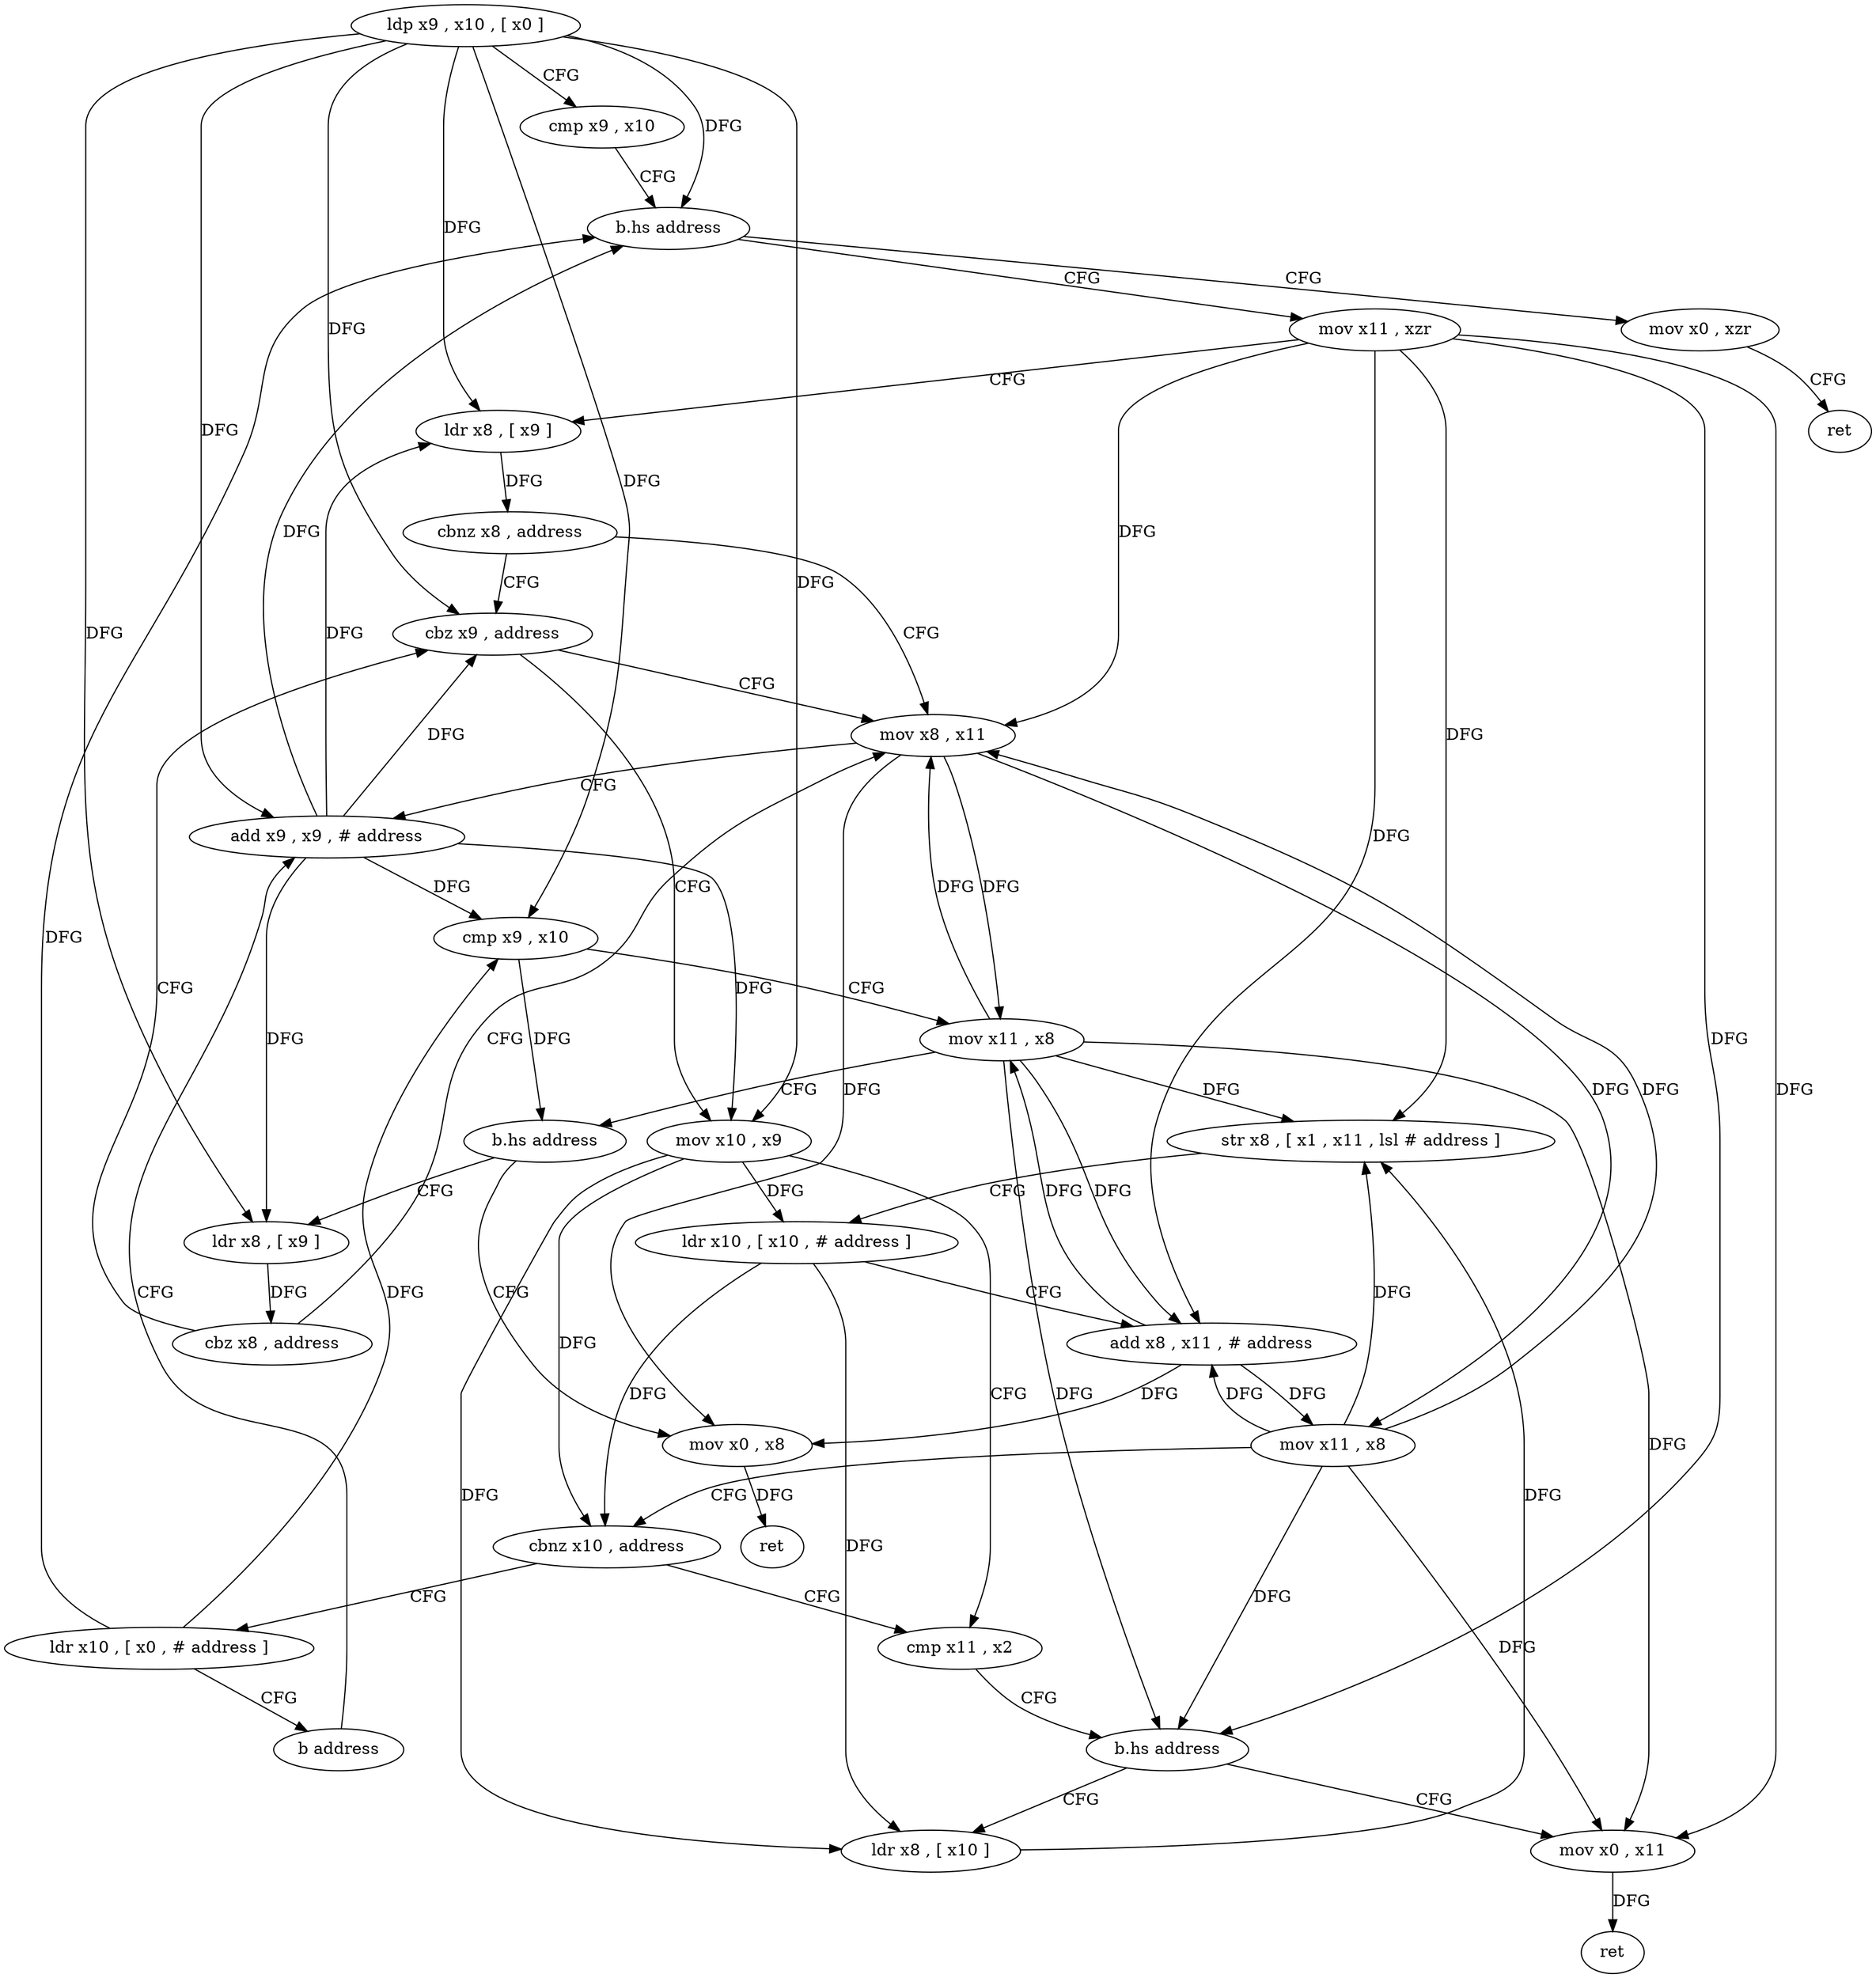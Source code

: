 digraph "func" {
"4220792" [label = "ldp x9 , x10 , [ x0 ]" ]
"4220796" [label = "cmp x9 , x10" ]
"4220800" [label = "b.hs address" ]
"4220892" [label = "mov x0 , xzr" ]
"4220804" [label = "mov x11 , xzr" ]
"4220896" [label = "ret" ]
"4220808" [label = "ldr x8 , [ x9 ]" ]
"4220812" [label = "cbnz x8 , address" ]
"4220844" [label = "cbz x9 , address" ]
"4220816" [label = "mov x8 , x11" ]
"4220848" [label = "mov x10 , x9" ]
"4220820" [label = "add x9 , x9 , # address" ]
"4220852" [label = "cmp x11 , x2" ]
"4220908" [label = "mov x0 , x8" ]
"4220912" [label = "ret" ]
"4220836" [label = "ldr x8 , [ x9 ]" ]
"4220840" [label = "cbz x8 , address" ]
"4220900" [label = "mov x0 , x11" ]
"4220904" [label = "ret" ]
"4220860" [label = "ldr x8 , [ x10 ]" ]
"4220864" [label = "str x8 , [ x1 , x11 , lsl # address ]" ]
"4220868" [label = "ldr x10 , [ x10 , # address ]" ]
"4220872" [label = "add x8 , x11 , # address" ]
"4220876" [label = "mov x11 , x8" ]
"4220880" [label = "cbnz x10 , address" ]
"4220884" [label = "ldr x10 , [ x0 , # address ]" ]
"4220856" [label = "b.hs address" ]
"4220888" [label = "b address" ]
"4220824" [label = "cmp x9 , x10" ]
"4220828" [label = "mov x11 , x8" ]
"4220832" [label = "b.hs address" ]
"4220792" -> "4220796" [ label = "CFG" ]
"4220792" -> "4220800" [ label = "DFG" ]
"4220792" -> "4220808" [ label = "DFG" ]
"4220792" -> "4220844" [ label = "DFG" ]
"4220792" -> "4220848" [ label = "DFG" ]
"4220792" -> "4220820" [ label = "DFG" ]
"4220792" -> "4220824" [ label = "DFG" ]
"4220792" -> "4220836" [ label = "DFG" ]
"4220796" -> "4220800" [ label = "CFG" ]
"4220800" -> "4220892" [ label = "CFG" ]
"4220800" -> "4220804" [ label = "CFG" ]
"4220892" -> "4220896" [ label = "CFG" ]
"4220804" -> "4220808" [ label = "CFG" ]
"4220804" -> "4220816" [ label = "DFG" ]
"4220804" -> "4220856" [ label = "DFG" ]
"4220804" -> "4220900" [ label = "DFG" ]
"4220804" -> "4220864" [ label = "DFG" ]
"4220804" -> "4220872" [ label = "DFG" ]
"4220808" -> "4220812" [ label = "DFG" ]
"4220812" -> "4220844" [ label = "CFG" ]
"4220812" -> "4220816" [ label = "CFG" ]
"4220844" -> "4220816" [ label = "CFG" ]
"4220844" -> "4220848" [ label = "CFG" ]
"4220816" -> "4220820" [ label = "CFG" ]
"4220816" -> "4220828" [ label = "DFG" ]
"4220816" -> "4220908" [ label = "DFG" ]
"4220816" -> "4220876" [ label = "DFG" ]
"4220848" -> "4220852" [ label = "CFG" ]
"4220848" -> "4220860" [ label = "DFG" ]
"4220848" -> "4220868" [ label = "DFG" ]
"4220848" -> "4220880" [ label = "DFG" ]
"4220820" -> "4220824" [ label = "DFG" ]
"4220820" -> "4220808" [ label = "DFG" ]
"4220820" -> "4220844" [ label = "DFG" ]
"4220820" -> "4220848" [ label = "DFG" ]
"4220820" -> "4220800" [ label = "DFG" ]
"4220820" -> "4220836" [ label = "DFG" ]
"4220852" -> "4220856" [ label = "CFG" ]
"4220908" -> "4220912" [ label = "DFG" ]
"4220836" -> "4220840" [ label = "DFG" ]
"4220840" -> "4220816" [ label = "CFG" ]
"4220840" -> "4220844" [ label = "CFG" ]
"4220900" -> "4220904" [ label = "DFG" ]
"4220860" -> "4220864" [ label = "DFG" ]
"4220864" -> "4220868" [ label = "CFG" ]
"4220868" -> "4220872" [ label = "CFG" ]
"4220868" -> "4220860" [ label = "DFG" ]
"4220868" -> "4220880" [ label = "DFG" ]
"4220872" -> "4220876" [ label = "DFG" ]
"4220872" -> "4220828" [ label = "DFG" ]
"4220872" -> "4220908" [ label = "DFG" ]
"4220876" -> "4220880" [ label = "CFG" ]
"4220876" -> "4220816" [ label = "DFG" ]
"4220876" -> "4220900" [ label = "DFG" ]
"4220876" -> "4220872" [ label = "DFG" ]
"4220876" -> "4220856" [ label = "DFG" ]
"4220876" -> "4220864" [ label = "DFG" ]
"4220880" -> "4220852" [ label = "CFG" ]
"4220880" -> "4220884" [ label = "CFG" ]
"4220884" -> "4220888" [ label = "CFG" ]
"4220884" -> "4220800" [ label = "DFG" ]
"4220884" -> "4220824" [ label = "DFG" ]
"4220856" -> "4220900" [ label = "CFG" ]
"4220856" -> "4220860" [ label = "CFG" ]
"4220888" -> "4220820" [ label = "CFG" ]
"4220824" -> "4220828" [ label = "CFG" ]
"4220824" -> "4220832" [ label = "DFG" ]
"4220828" -> "4220832" [ label = "CFG" ]
"4220828" -> "4220816" [ label = "DFG" ]
"4220828" -> "4220856" [ label = "DFG" ]
"4220828" -> "4220900" [ label = "DFG" ]
"4220828" -> "4220864" [ label = "DFG" ]
"4220828" -> "4220872" [ label = "DFG" ]
"4220832" -> "4220908" [ label = "CFG" ]
"4220832" -> "4220836" [ label = "CFG" ]
}
